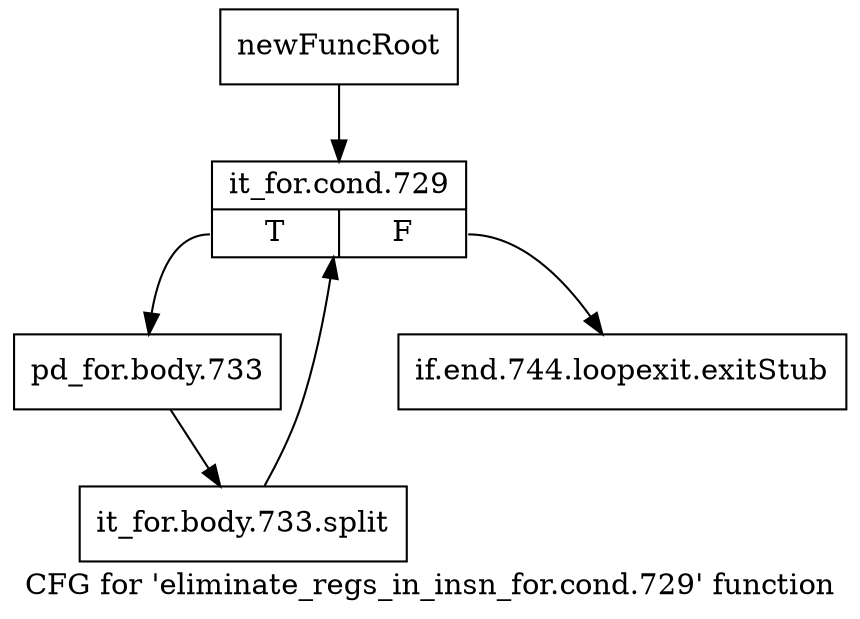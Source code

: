 digraph "CFG for 'eliminate_regs_in_insn_for.cond.729' function" {
	label="CFG for 'eliminate_regs_in_insn_for.cond.729' function";

	Node0xbe9e620 [shape=record,label="{newFuncRoot}"];
	Node0xbe9e620 -> Node0xbe9e6c0;
	Node0xbe9e670 [shape=record,label="{if.end.744.loopexit.exitStub}"];
	Node0xbe9e6c0 [shape=record,label="{it_for.cond.729|{<s0>T|<s1>F}}"];
	Node0xbe9e6c0:s0 -> Node0xbe9eb60;
	Node0xbe9e6c0:s1 -> Node0xbe9e670;
	Node0xbe9eb60 [shape=record,label="{pd_for.body.733}"];
	Node0xbe9eb60 -> Node0xf6a7f50;
	Node0xf6a7f50 [shape=record,label="{it_for.body.733.split}"];
	Node0xf6a7f50 -> Node0xbe9e6c0;
}
